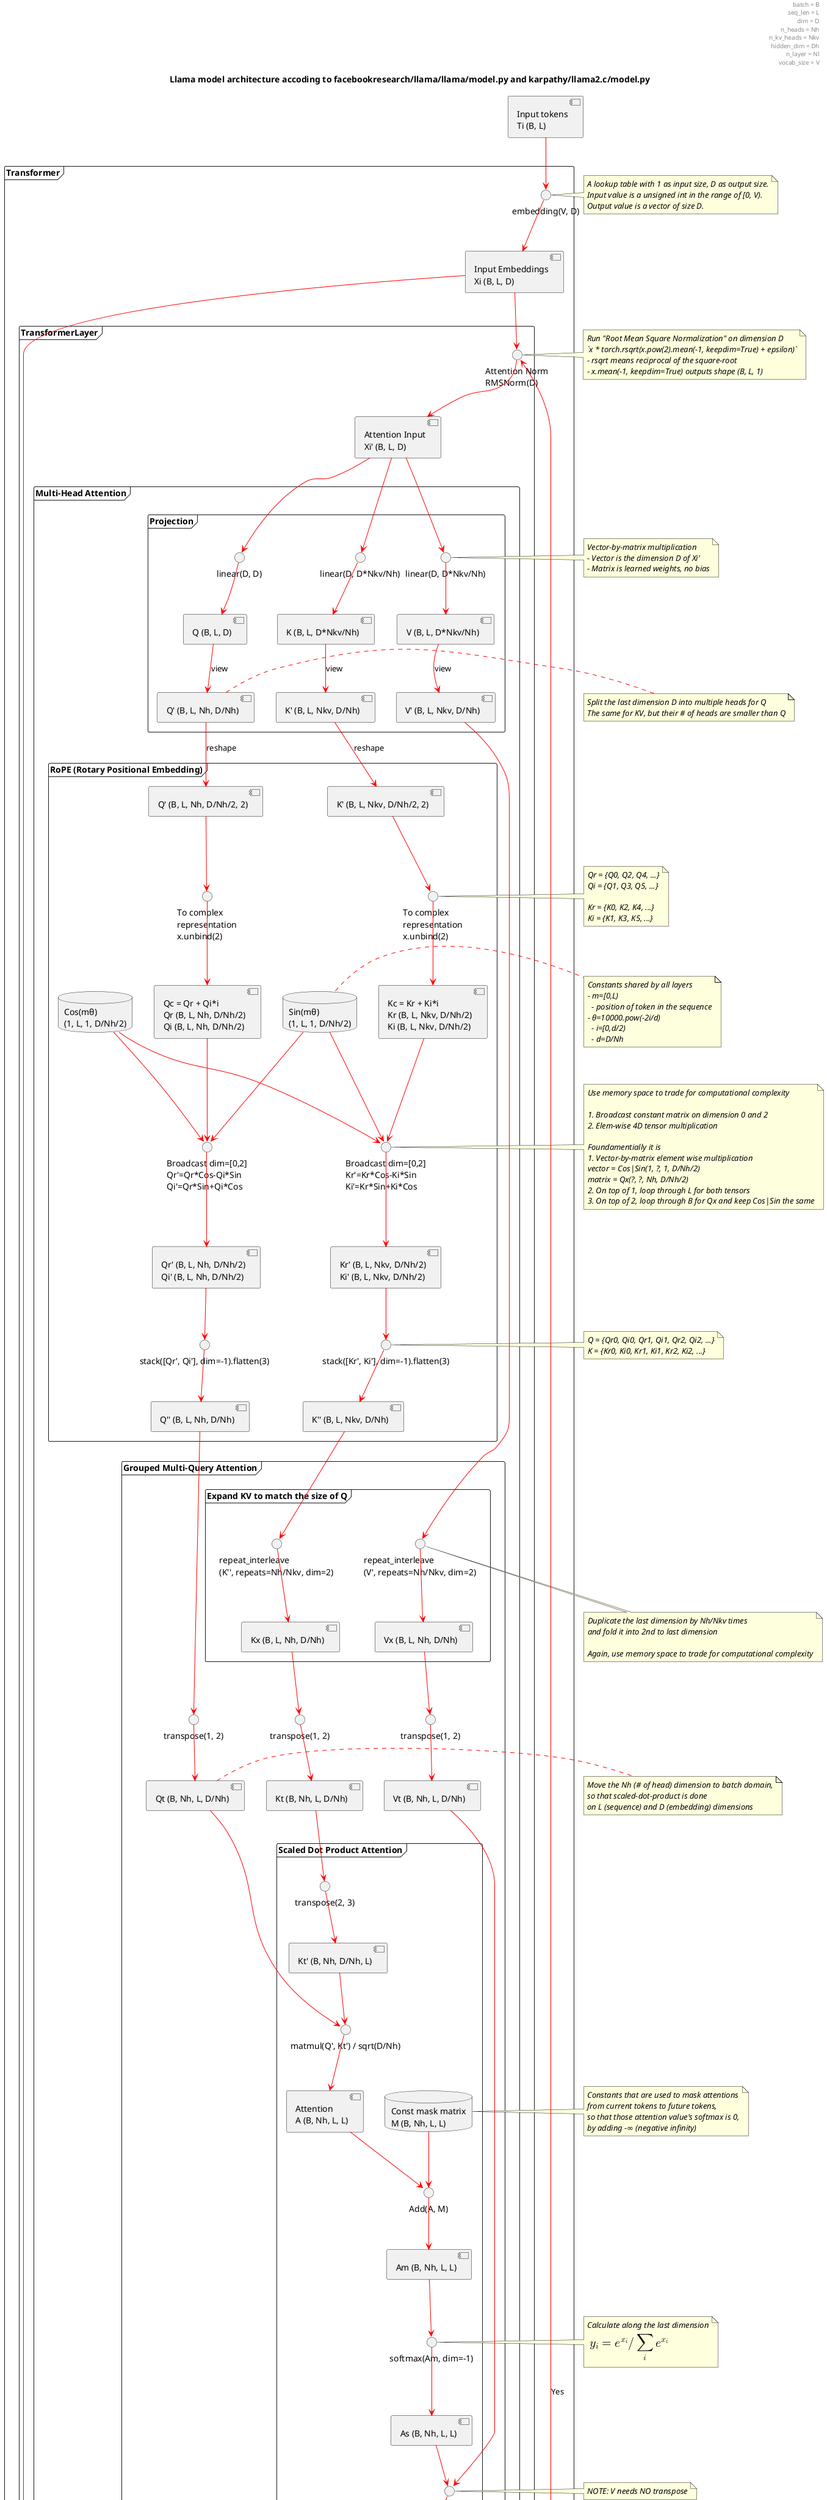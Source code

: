 @startuml "model"

title "Llama model architecture accoding to facebookresearch/llama/llama/model.py and karpathy/llama2.c/model.py"

skinparam CloudBorderColor White

skinparam component {
    ArrowColor Red
}

skinparam NoteFontStyle italic

header
batch = B
seq_len = L
dim = D
n_heads = Nh
n_kv_heads = Nkv
hidden_dim = Dh
n_layer = Nl
vocab_size = V
end header

footer
Dh = 4 * 2 * D // 3 then round-up to multiple_of
end footer


' Input token
[Input tokens\nTi (B, L)] as Ti

frame Transformer {
    ' Embeddings
    interface "embedding(V, D)" as embedding
    [Input Embeddings\nXi (B, L, D)] as Xi

    Ti --> embedding
    embedding --> Xi

    frame TransformerLayer {
        ' RMS Norm
        () "Attention Norm\nRMSNorm(D)" as attention_norm
        [Attention Input\nXi' (B, L, D)] as Xi1

        Xi --> attention_norm
        attention_norm --> Xi1

        frame "Multi-Head Attention" {
            frame Projection {
                ' Linear projection
                () "linear(D, D)" as projection_q
                () "linear(D, D*Nkv/Nh)" as projection_k
                () "linear(D, D*Nkv/Nh)" as projection_v
                [Q (B, L, D)] as Q
                [K (B, L, D*Nkv/Nh)] as K
                [V (B, L, D*Nkv/Nh)] as V

                Xi1 --> projection_q
                Xi1 --> projection_k
                Xi1 --> projection_v

                projection_q --> Q
                projection_k --> K
                projection_v --> V

                ' Reshape
                [Q' (B, L, Nh, D/Nh)] as Q1
                [K' (B, L, Nkv, D/Nh)] as K1
                [V' (B, L, Nkv, D/Nh)] as V1

                Q --> Q1 : view
                K --> K1 : view
                V --> V1 : view
            }
            ' End of frame "Projection"

            frame "RoPE (Rotary Positional Embedding)" {
                ' Reshape and unbind XQ and XK to match complex representation
                [Q' (B, L, Nh, D/Nh/2, 2)] as Q1_
                [K' (B, L, Nkv, D/Nh/2, 2)] as K1_
                Q1 --> Q1_ : reshape
                K1 --> K1_ : reshape

                () "To complex\nrepresentation\nx.unbind(2)" as complex_q
                () "To complex\nrepresentation\nx.unbind(2)" as complex_k
                [Qc = Qr + Qi*i\nQr (B, L, Nh, D/Nh/2)\nQi (B, L, Nh, D/Nh/2)] as Qc
                [Kc = Kr + Ki*i\nKr (B, L, Nkv, D/Nh/2)\nKi (B, L, Nkv, D/Nh/2)] as Kc

                Q1_ --> complex_q
                K1_ --> complex_k
                complex_q --> Qc
                complex_k --> Kc

                ' RoPE precomputed sin/cos freqs
                database "Cos(mθ)\n(1, L, 1, D/Nh/2)" as Cos
                database "Sin(mθ)\n(1, L, 1, D/Nh/2)" as Sin

                ' Apply rotation on complex
                () "Broadcast dim=[0,2]\nQr'=Qr*Cos-Qi*Sin\nQi'=Qr*Sin+Qi*Cos" as rotate_q
                () "Broadcast dim=[0,2]\nKr'=Kr*Cos-Ki*Sin\nKi'=Kr*Sin+Ki*Cos" as rotate_k

                [Qr' (B, L, Nh, D/Nh/2)\nQi' (B, L, Nh, D/Nh/2)] as Qc1
                [Kr' (B, L, Nkv, D/Nh/2)\nKi' (B, L, Nkv, D/Nh/2)] as Kc1

                Qc --> rotate_q
                Cos --> rotate_q
                Sin --> rotate_q
                Kc --> rotate_k
                Cos --> rotate_k
                Sin --> rotate_k
                rotate_q --> Qc1
                rotate_k --> Kc1


                ' Stack and flatten (like shuffle cards)
                () "stack([Qr', Qi'], dim=-1).flatten(3)" as shuffle_q
                () "stack([Kr', Ki'], dim=-1).flatten(3)" as shuffle_k
                [Q'' (B, L, Nh, D/Nh)] as Q2
                [K'' (B, L, Nkv, D/Nh)] as K2

                Qc1 --> shuffle_q
                shuffle_q --> Q2
                Kc1 --> shuffle_k
                shuffle_k --> K2
            }
            ' End of frame RoPE

            frame "Grouped Multi-Query Attention" {

                frame "Expand KV to match the size of Q" {
                    ' Expand K and V for GQA (grouped multi-query attention)
                    () "repeat_interleave\n(K'', repeats=Nh/Nkv, dim=2)" as repeat_k
                    () "repeat_interleave\n(V', repeats=Nh/Nkv, dim=2)" as repeat_v
                    [Kx (B, L, Nh, D/Nh)] as Kx
                    [Vx (B, L, Nh, D/Nh)] as Vx

                    K2 --> repeat_k
                    repeat_k --> Kx
                    V1 --> repeat_v
                    repeat_v --> Vx
                }

                cloud {
                    ' Transpose
                    () "transpose(1, 2)" as trans_q
                    () "transpose(1, 2)" as trans_k
                    () "transpose(1, 2)" as trans_v

                    [Qt (B, Nh, L, D/Nh)] as Qt
                    [Kt (B, Nh, L, D/Nh)] as Kt
                    [Vt (B, Nh, L, D/Nh)] as Vt

                    Q2 --> trans_q
                    Kx --> trans_k
                    Vx --> trans_v
                    trans_q --> Qt
                    trans_k --> Kt
                    trans_v --> Vt
                }

                frame "Scaled Dot Product Attention" {
                    ' transpose
                    [Kt' (B, Nh, D/Nh, L)] as Kt1
                    () "transpose(2, 3)" as trans_kt

                    Kt --> trans_kt
                    trans_kt --> Kt1

                    ' matmul
                    () "matmul(Q', Kt') / sqrt(D/Nh)" as matmul_q_k
                    [Attention\nA (B, Nh, L, L)] as A

                    Qt --> matmul_q_k
                    Kt1 --> matmul_q_k
                    matmul_q_k --> A

                    ' mask
                    database "Const mask matrix\nM (B, Nh, L, L)" as M
                    () "Add(A, M)" as add_mask
                    [Am (B, Nh, L, L)] as Am

                    A --> add_mask
                    M --> add_mask
                    add_mask --> Am

                    ' softmax
                    () "softmax(Am, dim=-1)" as softmax
                    [As (B, Nh, L, L)] as As

                    Am --> softmax
                    softmax --> As

                    ' matmul
                    () "matmul(As, Vt)" as matmul_a_v
                    [Self-Attention\nSA(B, Nh, L, D/Nh)] as SA

                    Vt --> matmul_a_v
                    As --> matmul_a_v
                    matmul_a_v --> SA
                }
                ' End of frame "Scaled Dot Product Attention"

                ' concat heads
                () "tranpose(1, 2).contiguous()" as concat_sa
                [Self-Attention concatenated\nSAc (B, L, Nh, D/Nh)] as SAc
                [Self-Attention concatenated\nSAc' (B, L, D)] as SAc1

                SA --> concat_sa
                concat_sa --> SAc
                SAc --> SAc1 : view(B, L, -1)

                ' Linear
                () "linear(D, D)" as projection_sac
                [Self-Attention projection\nSAp (B, L, D)] as SAp

                SAc1 --> projection_sac
                projection_sac --> SAp
            }
            ' End of frame "Grouped Multi-Query Attention"
        }

        ' Residual after attention
        () "Attention Residual Add" as attention_residual_add
        [Attention Residual Output\nHa (B, L, D)] as Ha
        Xi --> attention_residual_add
        SAp --> attention_residual_add

        attention_residual_add --> Ha

        ' RMSNorm
        () "FFN Norm\nRMSNorm(-1)" as ffn_norm
        [FFN input\nHi (B, L, D)] as Hi

        Ha --> ffn_norm
        ffn_norm --> Hi

        frame FeedForward {
            cloud {
                () "Gate Projection\nlinear(D, Dh)" as gate_projection
                () "Up Projection\nlinear(D, Dh)" as up_projection
                [Hg (B, L, Dh)] as Hg
                [Hu (B, L, Dh)] as Hu

                Hi --> gate_projection
                gate_projection --> Hg
                Hi --> up_projection
                up_projection --> Hu
            }

            () "swish()" as swish
            [Hs (B, L, Dh)] as Hs

            Hg --> swish
            swish --> Hs

            () "Elem-Wise Mul()" as elem_wise_mul
            [Hm (B, L, Dh)] as Hm
            Hu --> elem_wise_mul
            Hs --> elem_wise_mul
            elem_wise_mul --> Hm

            () "Down Projection\nlinear(Dh, D)" as down_projection
            [Hd (B, L, D)] as Hd

            Hm --> down_projection
            down_projection --> Hd
        }
        ' End of frame FeedForward

        ' Residual after FFN
        () "FNN Residual Add()" as ffn_residual_add
        [FFN Residual Output\nHa (B, L, D)] as Hf
        Ha --> ffn_residual_add
        Hd --> ffn_residual_add
        ffn_residual_add --> Hf
    }


    ' Loop TransformerLayer
    () "(idx < Nl)?" as layer_loop

    Hf --> layer_loop
    layer_loop --> attention_norm : Yes

    ' RMSNorm
    () "Output Norm\nRMSNorm(D)" as output_norm
    [Output Embeddings\nXo (B, L, D)] as Xo

    layer_loop --> output_norm : No
    output_norm --> Xo
}

frame ModelHead {
    ' Output linear
    () "Output Linear\nlinear(D, V)" as output_linear
    [Output Tokens\nTo (B, L, V)] as To

    Xo --> output_linear
    output_linear --> To
}

note right of embedding
A lookup table with 1 as input size, D as output size.
Input value is a unsigned int in the range of [0, V).
Output value is a vector of size D.
end note

note right of attention_norm
Run "Root Mean Square Normalization" on dimension D
`x * torch.rsqrt(x.pow(2).mean(-1, keepdim=True) + epsilon)`
- rsqrt means reciprocal of the square-root
- x.mean(-1, keepdim=True) outputs shape (B, L, 1)
end note

note right of projection_v
Vector-by-matrix multiplication
- Vector is the dimension D of Xi'
- Matrix is learned weights, no bias
end note

note right of Q1
Split the last dimension D into multiple heads for Q
The same for KV, but their # of heads are smaller than Q
end note

note right of complex_k
Qr = {Q0, Q2, Q4, ...}
Qi = {Q1, Q3, Q5, ...}

Kr = {K0, K2, K4, ...}
Ki = {K1, K3, K5, ...}
end note

note right of Sin
Constants shared by all layers
- m=[0,L)
  - position of token in the sequence
- θ=10000.pow(-2i/d)
  - i=[0,d/2)
  - d=D/Nh
end note

note right of rotate_k
Use memory space to trade for computational complexity

1. Broadcast constant matrix on dimension 0 and 2
2. Elem-wise 4D tensor multiplication

Foundamentially it is
1. Vector-by-matrix element wise multiplication
vector = Cos|Sin(1, ?, 1, D/Nh/2)
matrix = Qx(?, ?, Nh, D/Nh/2)
2. On top of 1, loop through L for both tensors
3. On top of 2, loop through B for Qx and keep Cos|Sin the same
end note

note right of shuffle_k
Q = {Qr0, Qi0, Qr1, Qi1, Qr2, Qi2, ...}
K = {Kr0, Ki0, Kr1, Ki1, Kr2, Ki2, ...}
end note

note bottom of repeat_v
Duplicate the last dimension by Nh/Nkv times
and fold it into 2nd to last dimension

Again, use memory space to trade for computational complexity
end note

note right of Qt
Move the Nh (# of head) dimension to batch domain,
so that scaled-dot-product is done
on L (sequence) and D (embedding) dimensions
end note

note right of M
Constants that are used to mask attentions
from current tokens to future tokens,
so that those attention value's softmax is 0,
by adding -∞ (negative infinity)
end note

note right of softmax
Calculate along the last dimension
<latex>
y_i = e^{x_i} / \sum_i{e^{x_i}}
</latex>
end note

note right of matmul_a_v
NOTE: V needs NO transpose
end note

note right of SAc1
Back to (batch, sequence, embedding)
end note

note right of Hu
Dn (hidden dimension) is ~2.5x of D
end note

note right of output_linear
From embedding to vocabulary probability. Each number
in the last domain represents the probability of corresponding token
end note

@enduml
